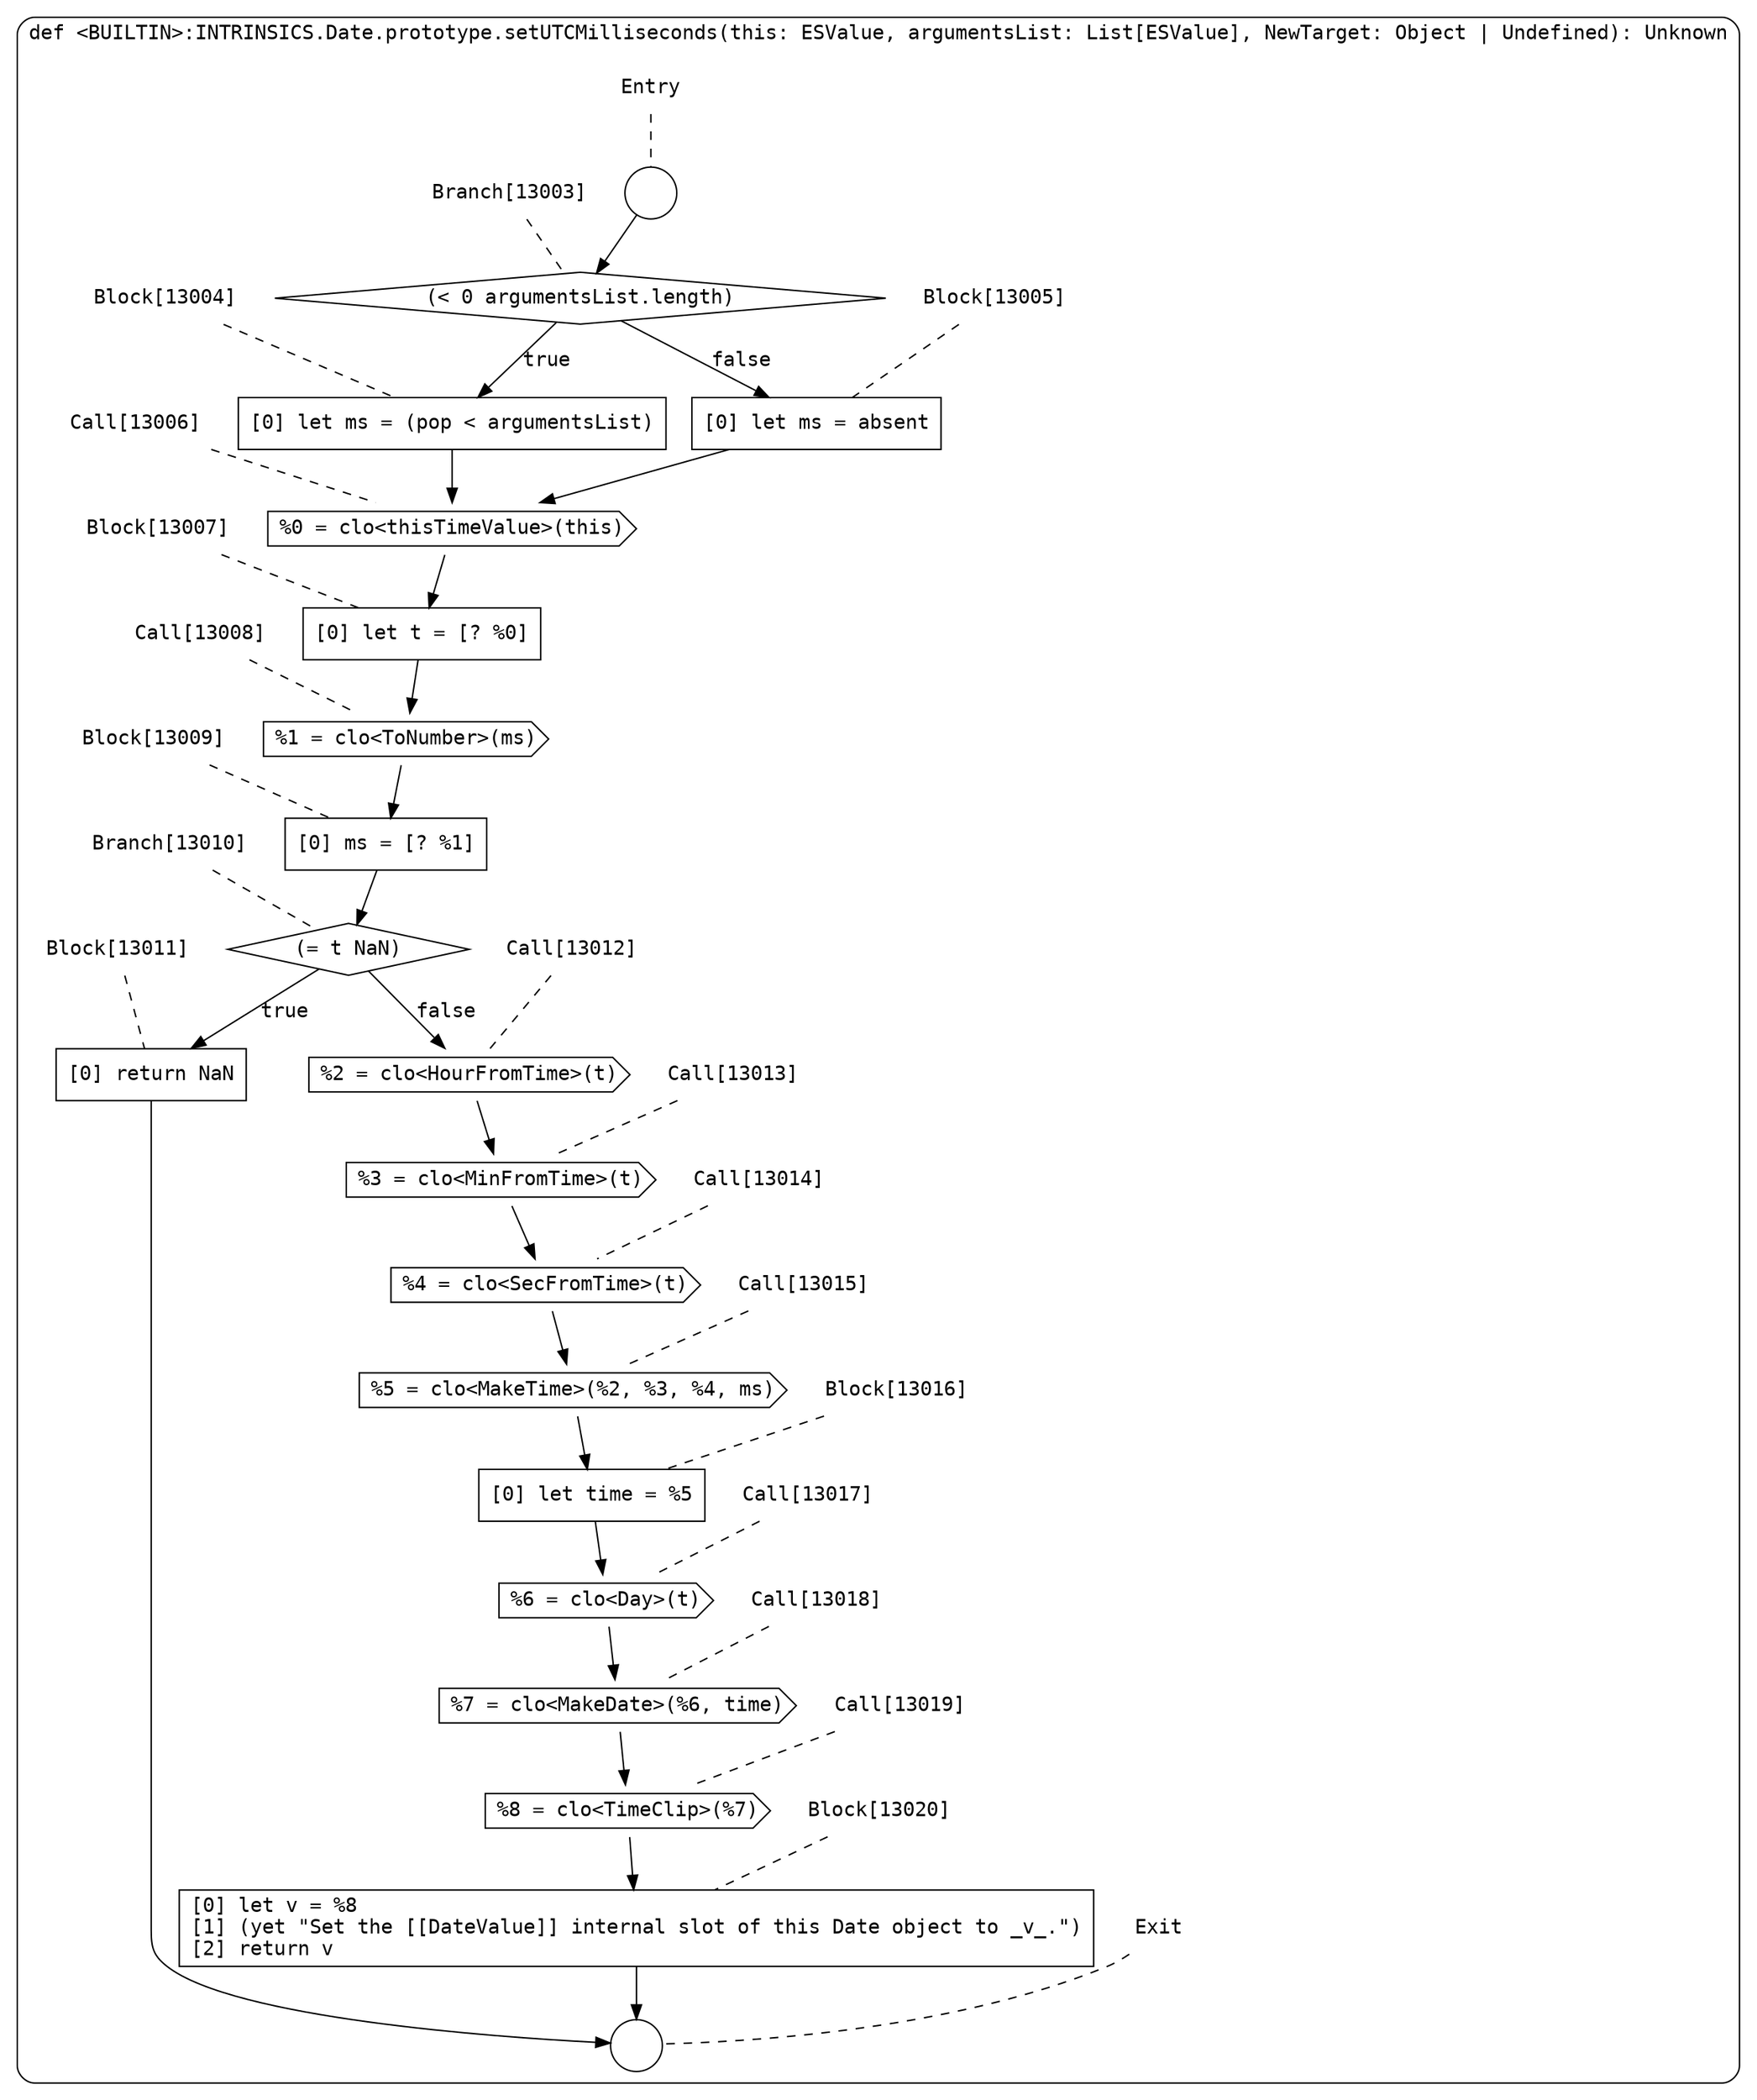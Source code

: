 digraph {
  graph [fontname = "Consolas"]
  node [fontname = "Consolas"]
  edge [fontname = "Consolas"]
  subgraph cluster2148 {
    label = "def <BUILTIN>:INTRINSICS.Date.prototype.setUTCMilliseconds(this: ESValue, argumentsList: List[ESValue], NewTarget: Object | Undefined): Unknown"
    style = rounded
    cluster2148_entry_name [shape=none, label=<<font color="black">Entry</font>>]
    cluster2148_entry_name -> cluster2148_entry [arrowhead=none, color="black", style=dashed]
    cluster2148_entry [shape=circle label=" " color="black" fillcolor="white" style=filled]
    cluster2148_entry -> node13003 [color="black"]
    cluster2148_exit_name [shape=none, label=<<font color="black">Exit</font>>]
    cluster2148_exit_name -> cluster2148_exit [arrowhead=none, color="black", style=dashed]
    cluster2148_exit [shape=circle label=" " color="black" fillcolor="white" style=filled]
    node13003_name [shape=none, label=<<font color="black">Branch[13003]</font>>]
    node13003_name -> node13003 [arrowhead=none, color="black", style=dashed]
    node13003 [shape=diamond, label=<<font color="black">(&lt; 0 argumentsList.length)</font>> color="black" fillcolor="white", style=filled]
    node13003 -> node13004 [label=<<font color="black">true</font>> color="black"]
    node13003 -> node13005 [label=<<font color="black">false</font>> color="black"]
    node13004_name [shape=none, label=<<font color="black">Block[13004]</font>>]
    node13004_name -> node13004 [arrowhead=none, color="black", style=dashed]
    node13004 [shape=box, label=<<font color="black">[0] let ms = (pop &lt; argumentsList)<BR ALIGN="LEFT"/></font>> color="black" fillcolor="white", style=filled]
    node13004 -> node13006 [color="black"]
    node13005_name [shape=none, label=<<font color="black">Block[13005]</font>>]
    node13005_name -> node13005 [arrowhead=none, color="black", style=dashed]
    node13005 [shape=box, label=<<font color="black">[0] let ms = absent<BR ALIGN="LEFT"/></font>> color="black" fillcolor="white", style=filled]
    node13005 -> node13006 [color="black"]
    node13006_name [shape=none, label=<<font color="black">Call[13006]</font>>]
    node13006_name -> node13006 [arrowhead=none, color="black", style=dashed]
    node13006 [shape=cds, label=<<font color="black">%0 = clo&lt;thisTimeValue&gt;(this)</font>> color="black" fillcolor="white", style=filled]
    node13006 -> node13007 [color="black"]
    node13007_name [shape=none, label=<<font color="black">Block[13007]</font>>]
    node13007_name -> node13007 [arrowhead=none, color="black", style=dashed]
    node13007 [shape=box, label=<<font color="black">[0] let t = [? %0]<BR ALIGN="LEFT"/></font>> color="black" fillcolor="white", style=filled]
    node13007 -> node13008 [color="black"]
    node13008_name [shape=none, label=<<font color="black">Call[13008]</font>>]
    node13008_name -> node13008 [arrowhead=none, color="black", style=dashed]
    node13008 [shape=cds, label=<<font color="black">%1 = clo&lt;ToNumber&gt;(ms)</font>> color="black" fillcolor="white", style=filled]
    node13008 -> node13009 [color="black"]
    node13009_name [shape=none, label=<<font color="black">Block[13009]</font>>]
    node13009_name -> node13009 [arrowhead=none, color="black", style=dashed]
    node13009 [shape=box, label=<<font color="black">[0] ms = [? %1]<BR ALIGN="LEFT"/></font>> color="black" fillcolor="white", style=filled]
    node13009 -> node13010 [color="black"]
    node13010_name [shape=none, label=<<font color="black">Branch[13010]</font>>]
    node13010_name -> node13010 [arrowhead=none, color="black", style=dashed]
    node13010 [shape=diamond, label=<<font color="black">(= t NaN)</font>> color="black" fillcolor="white", style=filled]
    node13010 -> node13011 [label=<<font color="black">true</font>> color="black"]
    node13010 -> node13012 [label=<<font color="black">false</font>> color="black"]
    node13011_name [shape=none, label=<<font color="black">Block[13011]</font>>]
    node13011_name -> node13011 [arrowhead=none, color="black", style=dashed]
    node13011 [shape=box, label=<<font color="black">[0] return NaN<BR ALIGN="LEFT"/></font>> color="black" fillcolor="white", style=filled]
    node13011 -> cluster2148_exit [color="black"]
    node13012_name [shape=none, label=<<font color="black">Call[13012]</font>>]
    node13012_name -> node13012 [arrowhead=none, color="black", style=dashed]
    node13012 [shape=cds, label=<<font color="black">%2 = clo&lt;HourFromTime&gt;(t)</font>> color="black" fillcolor="white", style=filled]
    node13012 -> node13013 [color="black"]
    node13013_name [shape=none, label=<<font color="black">Call[13013]</font>>]
    node13013_name -> node13013 [arrowhead=none, color="black", style=dashed]
    node13013 [shape=cds, label=<<font color="black">%3 = clo&lt;MinFromTime&gt;(t)</font>> color="black" fillcolor="white", style=filled]
    node13013 -> node13014 [color="black"]
    node13014_name [shape=none, label=<<font color="black">Call[13014]</font>>]
    node13014_name -> node13014 [arrowhead=none, color="black", style=dashed]
    node13014 [shape=cds, label=<<font color="black">%4 = clo&lt;SecFromTime&gt;(t)</font>> color="black" fillcolor="white", style=filled]
    node13014 -> node13015 [color="black"]
    node13015_name [shape=none, label=<<font color="black">Call[13015]</font>>]
    node13015_name -> node13015 [arrowhead=none, color="black", style=dashed]
    node13015 [shape=cds, label=<<font color="black">%5 = clo&lt;MakeTime&gt;(%2, %3, %4, ms)</font>> color="black" fillcolor="white", style=filled]
    node13015 -> node13016 [color="black"]
    node13016_name [shape=none, label=<<font color="black">Block[13016]</font>>]
    node13016_name -> node13016 [arrowhead=none, color="black", style=dashed]
    node13016 [shape=box, label=<<font color="black">[0] let time = %5<BR ALIGN="LEFT"/></font>> color="black" fillcolor="white", style=filled]
    node13016 -> node13017 [color="black"]
    node13017_name [shape=none, label=<<font color="black">Call[13017]</font>>]
    node13017_name -> node13017 [arrowhead=none, color="black", style=dashed]
    node13017 [shape=cds, label=<<font color="black">%6 = clo&lt;Day&gt;(t)</font>> color="black" fillcolor="white", style=filled]
    node13017 -> node13018 [color="black"]
    node13018_name [shape=none, label=<<font color="black">Call[13018]</font>>]
    node13018_name -> node13018 [arrowhead=none, color="black", style=dashed]
    node13018 [shape=cds, label=<<font color="black">%7 = clo&lt;MakeDate&gt;(%6, time)</font>> color="black" fillcolor="white", style=filled]
    node13018 -> node13019 [color="black"]
    node13019_name [shape=none, label=<<font color="black">Call[13019]</font>>]
    node13019_name -> node13019 [arrowhead=none, color="black", style=dashed]
    node13019 [shape=cds, label=<<font color="black">%8 = clo&lt;TimeClip&gt;(%7)</font>> color="black" fillcolor="white", style=filled]
    node13019 -> node13020 [color="black"]
    node13020_name [shape=none, label=<<font color="black">Block[13020]</font>>]
    node13020_name -> node13020 [arrowhead=none, color="black", style=dashed]
    node13020 [shape=box, label=<<font color="black">[0] let v = %8<BR ALIGN="LEFT"/>[1] (yet &quot;Set the [[DateValue]] internal slot of this Date object to _v_.&quot;)<BR ALIGN="LEFT"/>[2] return v<BR ALIGN="LEFT"/></font>> color="black" fillcolor="white", style=filled]
    node13020 -> cluster2148_exit [color="black"]
  }
}